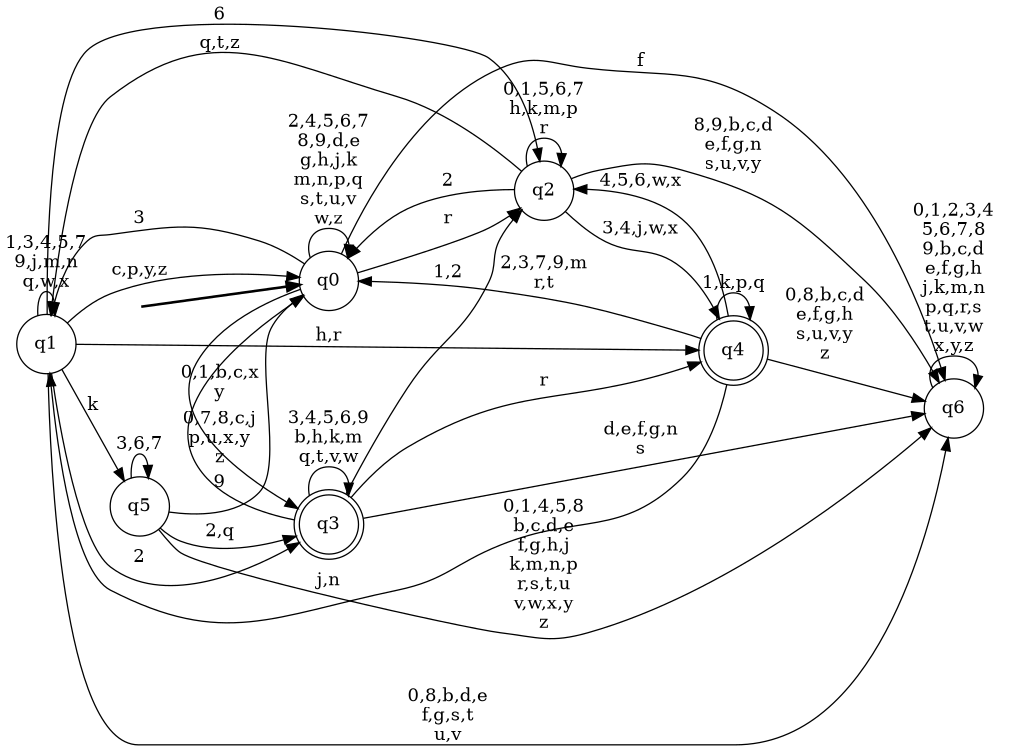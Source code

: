 digraph BlueStar {
__start0 [style = invis, shape = none, label = "", width = 0, height = 0];

rankdir=LR;
size="8,5";

s0 [style="filled", color="black", fillcolor="white" shape="circle", label="q0"];
s1 [style="filled", color="black", fillcolor="white" shape="circle", label="q1"];
s2 [style="filled", color="black", fillcolor="white" shape="circle", label="q2"];
s3 [style="rounded,filled", color="black", fillcolor="white" shape="doublecircle", label="q3"];
s4 [style="rounded,filled", color="black", fillcolor="white" shape="doublecircle", label="q4"];
s5 [style="filled", color="black", fillcolor="white" shape="circle", label="q5"];
s6 [style="filled", color="black", fillcolor="white" shape="circle", label="q6"];
subgraph cluster_main { 
	graph [pad=".75", ranksep="0.15", nodesep="0.15"];
	 style=invis; 
	__start0 -> s0 [penwidth=2];
}
s0 -> s0 [label="2,4,5,6,7\n8,9,d,e\ng,h,j,k\nm,n,p,q\ns,t,u,v\nw,z"];
s0 -> s1 [label="3"];
s0 -> s2 [label="r"];
s0 -> s3 [label="0,1,b,c,x\ny"];
s0 -> s6 [label="f"];
s1 -> s0 [label="c,p,y,z"];
s1 -> s1 [label="1,3,4,5,7\n9,j,m,n\nq,w,x"];
s1 -> s2 [label="6"];
s1 -> s3 [label="2"];
s1 -> s4 [label="h,r"];
s1 -> s5 [label="k"];
s1 -> s6 [label="0,8,b,d,e\nf,g,s,t\nu,v"];
s2 -> s0 [label="2"];
s2 -> s1 [label="q,t,z"];
s2 -> s2 [label="0,1,5,6,7\nh,k,m,p\nr"];
s2 -> s4 [label="3,4,j,w,x"];
s2 -> s6 [label="8,9,b,c,d\ne,f,g,n\ns,u,v,y"];
s3 -> s0 [label="0,7,8,c,j\np,u,x,y\nz"];
s3 -> s2 [label="1,2"];
s3 -> s3 [label="3,4,5,6,9\nb,h,k,m\nq,t,v,w"];
s3 -> s4 [label="r"];
s3 -> s6 [label="d,e,f,g,n\ns"];
s4 -> s0 [label="2,3,7,9,m\nr,t"];
s4 -> s1 [label="j,n"];
s4 -> s2 [label="4,5,6,w,x"];
s4 -> s4 [label="1,k,p,q"];
s4 -> s6 [label="0,8,b,c,d\ne,f,g,h\ns,u,v,y\nz"];
s5 -> s0 [label="9"];
s5 -> s3 [label="2,q"];
s5 -> s5 [label="3,6,7"];
s5 -> s6 [label="0,1,4,5,8\nb,c,d,e\nf,g,h,j\nk,m,n,p\nr,s,t,u\nv,w,x,y\nz"];
s6 -> s6 [label="0,1,2,3,4\n5,6,7,8\n9,b,c,d\ne,f,g,h\nj,k,m,n\np,q,r,s\nt,u,v,w\nx,y,z"];

}